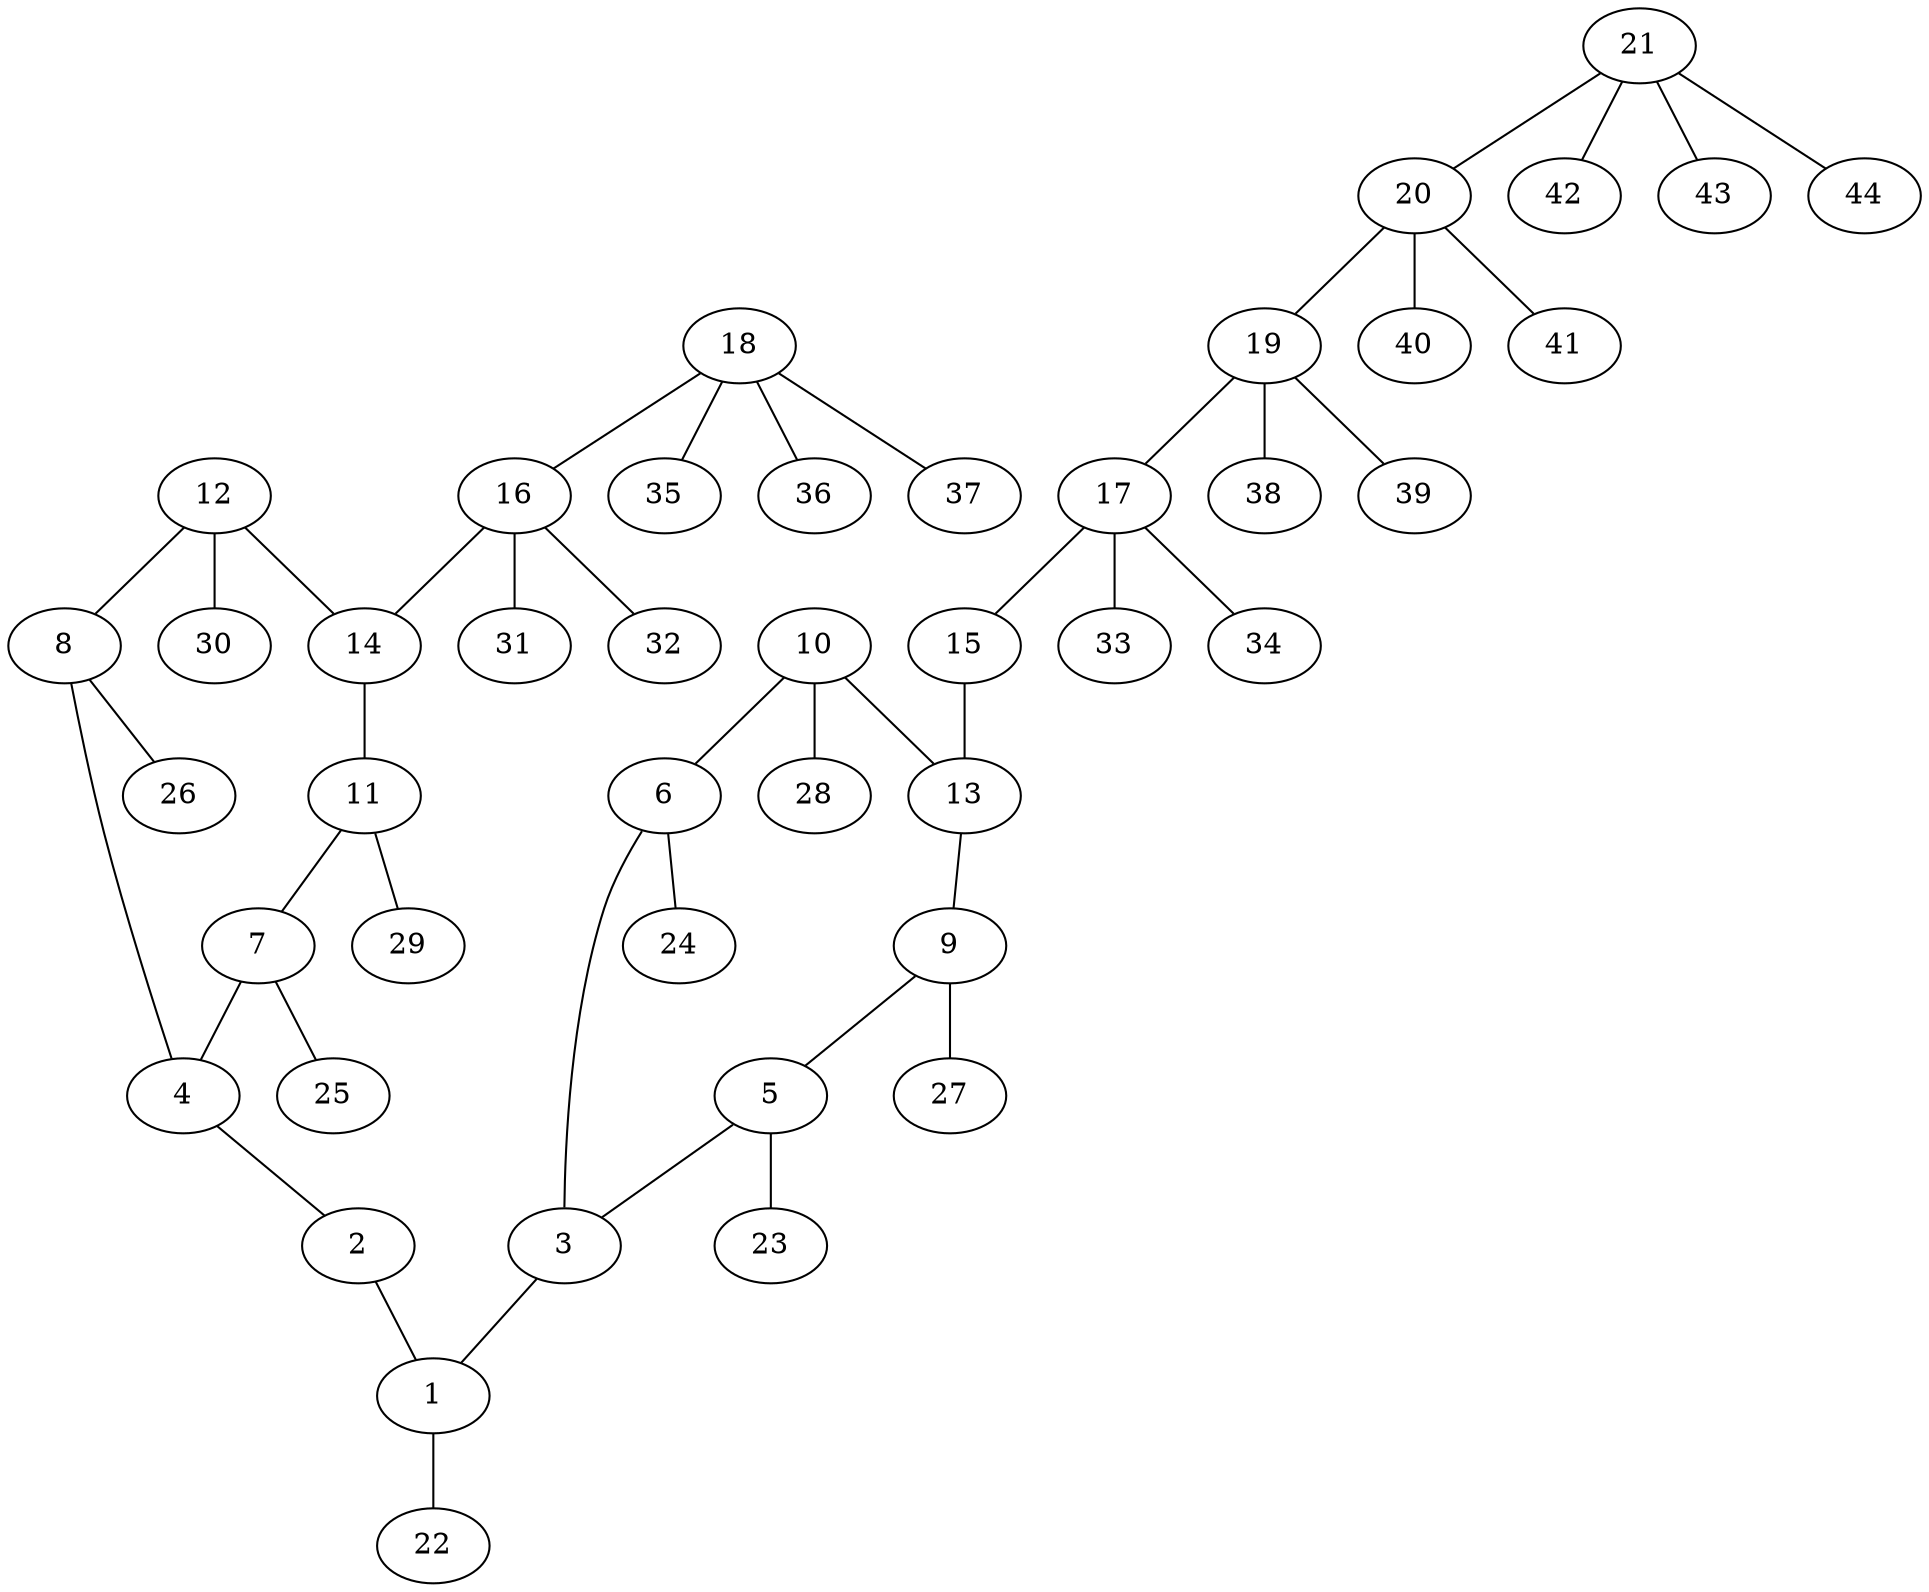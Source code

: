 graph molecule_1007 {
	1	 [chem=C];
	22	 [chem=H];
	1 -- 22	 [valence=1];
	2	 [chem=N];
	2 -- 1	 [valence=2];
	3	 [chem=C];
	3 -- 1	 [valence=1];
	4	 [chem=C];
	4 -- 2	 [valence=1];
	5	 [chem=C];
	5 -- 3	 [valence=2];
	23	 [chem=H];
	5 -- 23	 [valence=1];
	6	 [chem=C];
	6 -- 3	 [valence=1];
	24	 [chem=H];
	6 -- 24	 [valence=1];
	7	 [chem=C];
	7 -- 4	 [valence=2];
	25	 [chem=H];
	7 -- 25	 [valence=1];
	8	 [chem=C];
	8 -- 4	 [valence=1];
	26	 [chem=H];
	8 -- 26	 [valence=1];
	9	 [chem=C];
	9 -- 5	 [valence=1];
	27	 [chem=H];
	9 -- 27	 [valence=1];
	10	 [chem=C];
	10 -- 6	 [valence=2];
	13	 [chem=C];
	10 -- 13	 [valence=1];
	28	 [chem=H];
	10 -- 28	 [valence=1];
	11	 [chem=C];
	11 -- 7	 [valence=1];
	29	 [chem=H];
	11 -- 29	 [valence=1];
	12	 [chem=C];
	12 -- 8	 [valence=2];
	14	 [chem=C];
	12 -- 14	 [valence=1];
	30	 [chem=H];
	12 -- 30	 [valence=1];
	13 -- 9	 [valence=2];
	14 -- 11	 [valence=2];
	15	 [chem=O];
	15 -- 13	 [valence=1];
	16	 [chem=C];
	16 -- 14	 [valence=1];
	31	 [chem=H];
	16 -- 31	 [valence=1];
	32	 [chem=H];
	16 -- 32	 [valence=1];
	17	 [chem=C];
	17 -- 15	 [valence=1];
	33	 [chem=H];
	17 -- 33	 [valence=1];
	34	 [chem=H];
	17 -- 34	 [valence=1];
	18	 [chem=C];
	18 -- 16	 [valence=1];
	35	 [chem=H];
	18 -- 35	 [valence=1];
	36	 [chem=H];
	18 -- 36	 [valence=1];
	37	 [chem=H];
	18 -- 37	 [valence=1];
	19	 [chem=C];
	19 -- 17	 [valence=1];
	38	 [chem=H];
	19 -- 38	 [valence=1];
	39	 [chem=H];
	19 -- 39	 [valence=1];
	20	 [chem=C];
	20 -- 19	 [valence=1];
	40	 [chem=H];
	20 -- 40	 [valence=1];
	41	 [chem=H];
	20 -- 41	 [valence=1];
	21	 [chem=C];
	21 -- 20	 [valence=1];
	42	 [chem=H];
	21 -- 42	 [valence=1];
	43	 [chem=H];
	21 -- 43	 [valence=1];
	44	 [chem=H];
	21 -- 44	 [valence=1];
}
